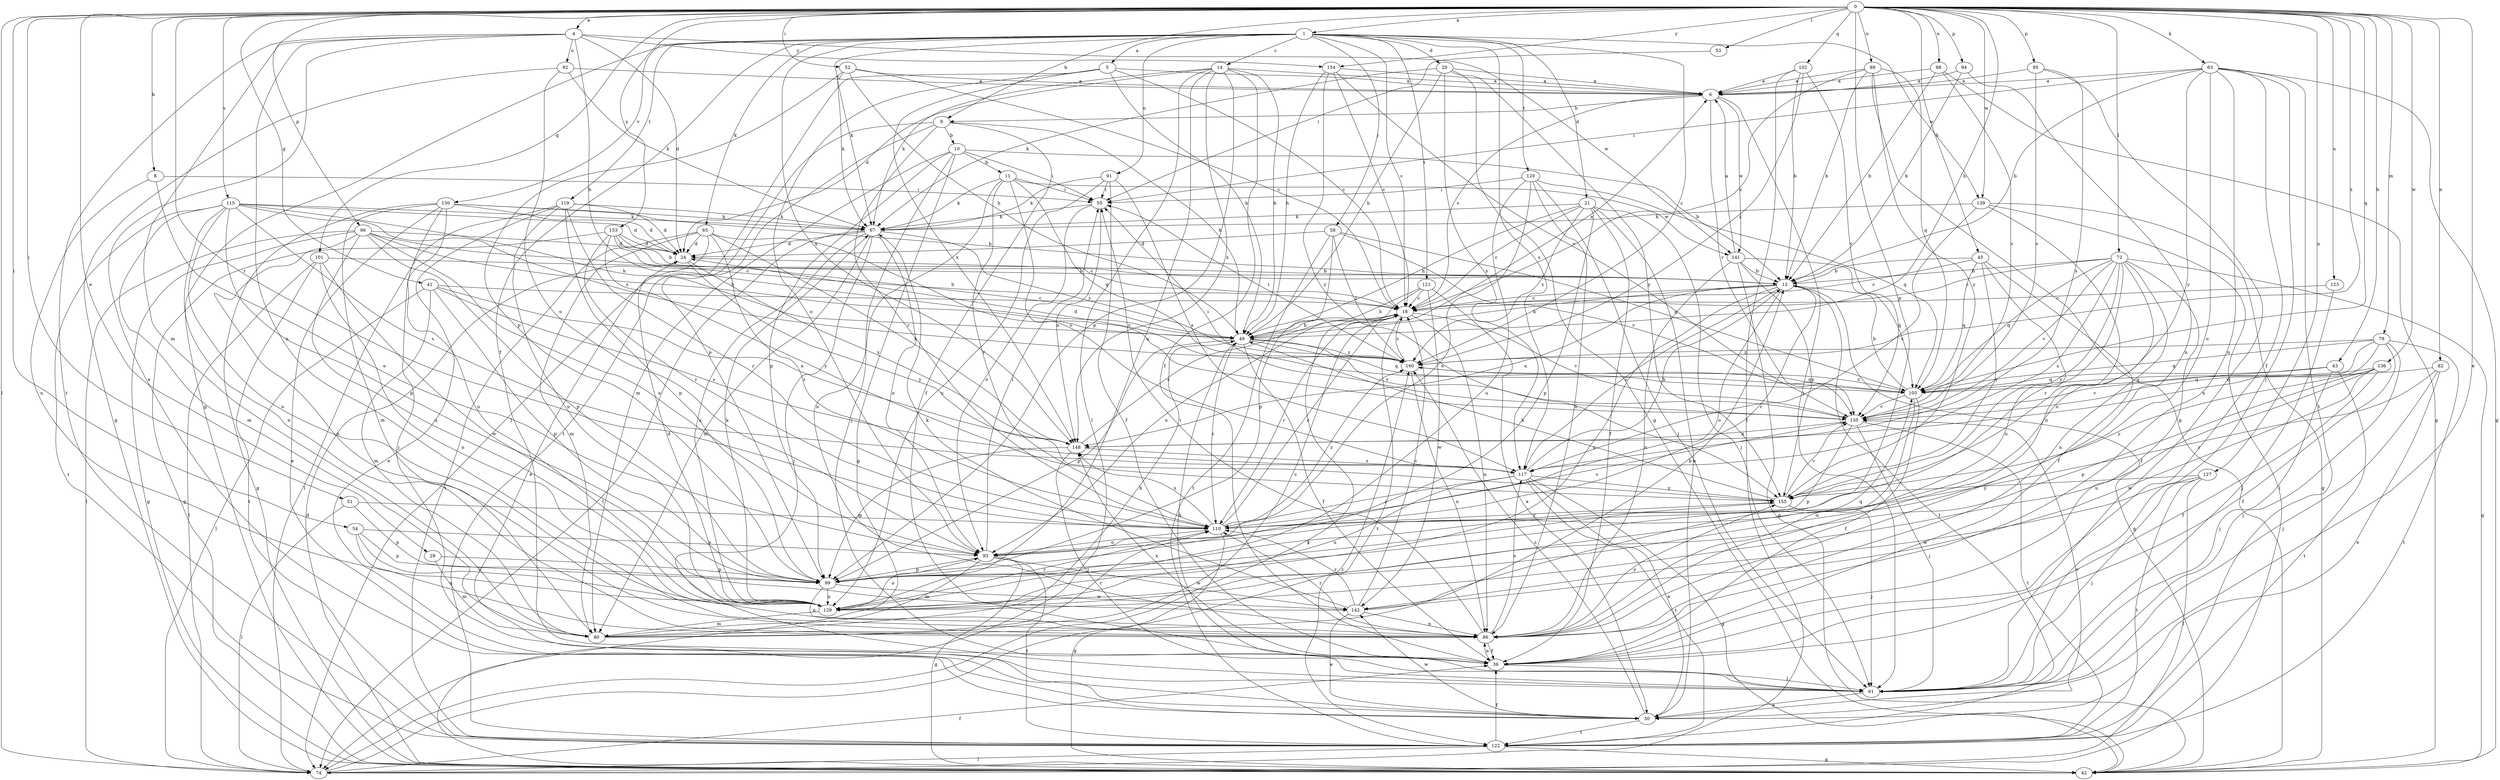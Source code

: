 strict digraph  {
0;
1;
4;
5;
6;
8;
9;
10;
11;
12;
14;
18;
20;
21;
24;
29;
30;
36;
41;
42;
43;
45;
49;
51;
52;
53;
54;
55;
58;
61;
63;
65;
67;
72;
74;
79;
80;
82;
86;
88;
89;
91;
92;
93;
94;
95;
96;
99;
101;
102;
105;
110;
115;
117;
119;
120;
121;
122;
123;
127;
129;
130;
135;
136;
139;
141;
142;
148;
153;
154;
155;
160;
0 -> 1  [label=a];
0 -> 4  [label=a];
0 -> 8  [label=b];
0 -> 9  [label=b];
0 -> 29  [label=e];
0 -> 30  [label=e];
0 -> 41  [label=g];
0 -> 43  [label=h];
0 -> 45  [label=h];
0 -> 49  [label=h];
0 -> 51  [label=i];
0 -> 52  [label=i];
0 -> 53  [label=i];
0 -> 54  [label=i];
0 -> 63  [label=k];
0 -> 72  [label=l];
0 -> 74  [label=l];
0 -> 79  [label=m];
0 -> 82  [label=n];
0 -> 88  [label=o];
0 -> 89  [label=o];
0 -> 94  [label=p];
0 -> 95  [label=p];
0 -> 96  [label=p];
0 -> 99  [label=p];
0 -> 101  [label=q];
0 -> 102  [label=q];
0 -> 105  [label=q];
0 -> 110  [label=r];
0 -> 115  [label=s];
0 -> 123  [label=u];
0 -> 127  [label=u];
0 -> 136  [label=w];
0 -> 139  [label=w];
0 -> 153  [label=y];
0 -> 154  [label=y];
0 -> 160  [label=z];
1 -> 5  [label=a];
1 -> 14  [label=c];
1 -> 18  [label=c];
1 -> 20  [label=d];
1 -> 21  [label=d];
1 -> 36  [label=f];
1 -> 42  [label=g];
1 -> 58  [label=j];
1 -> 65  [label=k];
1 -> 67  [label=k];
1 -> 91  [label=o];
1 -> 117  [label=s];
1 -> 119  [label=t];
1 -> 120  [label=t];
1 -> 121  [label=t];
1 -> 130  [label=v];
1 -> 139  [label=w];
1 -> 148  [label=x];
1 -> 160  [label=z];
4 -> 24  [label=d];
4 -> 30  [label=e];
4 -> 49  [label=h];
4 -> 80  [label=m];
4 -> 86  [label=n];
4 -> 92  [label=o];
4 -> 122  [label=t];
4 -> 141  [label=w];
4 -> 154  [label=y];
5 -> 6  [label=a];
5 -> 18  [label=c];
5 -> 49  [label=h];
5 -> 74  [label=l];
5 -> 93  [label=o];
5 -> 148  [label=x];
6 -> 9  [label=b];
6 -> 18  [label=c];
6 -> 61  [label=j];
6 -> 135  [label=v];
6 -> 141  [label=w];
8 -> 55  [label=i];
8 -> 93  [label=o];
8 -> 129  [label=u];
9 -> 10  [label=b];
9 -> 36  [label=f];
9 -> 49  [label=h];
9 -> 99  [label=p];
9 -> 110  [label=r];
9 -> 122  [label=t];
10 -> 11  [label=b];
10 -> 12  [label=b];
10 -> 42  [label=g];
10 -> 55  [label=i];
10 -> 61  [label=j];
10 -> 80  [label=m];
10 -> 99  [label=p];
11 -> 55  [label=i];
11 -> 67  [label=k];
11 -> 86  [label=n];
11 -> 105  [label=q];
11 -> 110  [label=r];
11 -> 117  [label=s];
11 -> 141  [label=w];
12 -> 18  [label=c];
12 -> 42  [label=g];
12 -> 49  [label=h];
12 -> 93  [label=o];
12 -> 110  [label=r];
12 -> 117  [label=s];
12 -> 122  [label=t];
12 -> 129  [label=u];
12 -> 148  [label=x];
14 -> 6  [label=a];
14 -> 24  [label=d];
14 -> 36  [label=f];
14 -> 49  [label=h];
14 -> 67  [label=k];
14 -> 74  [label=l];
14 -> 99  [label=p];
14 -> 129  [label=u];
14 -> 148  [label=x];
18 -> 49  [label=h];
18 -> 74  [label=l];
18 -> 86  [label=n];
18 -> 110  [label=r];
18 -> 122  [label=t];
18 -> 135  [label=v];
20 -> 6  [label=a];
20 -> 42  [label=g];
20 -> 49  [label=h];
20 -> 67  [label=k];
20 -> 117  [label=s];
20 -> 155  [label=y];
21 -> 18  [label=c];
21 -> 30  [label=e];
21 -> 36  [label=f];
21 -> 49  [label=h];
21 -> 61  [label=j];
21 -> 67  [label=k];
21 -> 99  [label=p];
21 -> 160  [label=z];
24 -> 12  [label=b];
24 -> 148  [label=x];
24 -> 155  [label=y];
29 -> 80  [label=m];
29 -> 99  [label=p];
30 -> 122  [label=t];
30 -> 135  [label=v];
30 -> 142  [label=w];
30 -> 160  [label=z];
36 -> 61  [label=j];
36 -> 86  [label=n];
36 -> 148  [label=x];
41 -> 18  [label=c];
41 -> 74  [label=l];
41 -> 80  [label=m];
41 -> 99  [label=p];
41 -> 117  [label=s];
41 -> 148  [label=x];
42 -> 24  [label=d];
43 -> 61  [label=j];
43 -> 105  [label=q];
43 -> 122  [label=t];
43 -> 135  [label=v];
45 -> 12  [label=b];
45 -> 18  [label=c];
45 -> 36  [label=f];
45 -> 105  [label=q];
45 -> 129  [label=u];
45 -> 155  [label=y];
49 -> 6  [label=a];
49 -> 36  [label=f];
49 -> 99  [label=p];
49 -> 105  [label=q];
49 -> 110  [label=r];
49 -> 135  [label=v];
49 -> 160  [label=z];
51 -> 74  [label=l];
51 -> 99  [label=p];
51 -> 110  [label=r];
52 -> 6  [label=a];
52 -> 18  [label=c];
52 -> 49  [label=h];
52 -> 67  [label=k];
52 -> 99  [label=p];
53 -> 55  [label=i];
54 -> 86  [label=n];
54 -> 93  [label=o];
54 -> 99  [label=p];
54 -> 129  [label=u];
55 -> 67  [label=k];
55 -> 93  [label=o];
55 -> 148  [label=x];
58 -> 24  [label=d];
58 -> 99  [label=p];
58 -> 105  [label=q];
58 -> 122  [label=t];
58 -> 135  [label=v];
58 -> 160  [label=z];
61 -> 30  [label=e];
61 -> 49  [label=h];
63 -> 6  [label=a];
63 -> 12  [label=b];
63 -> 36  [label=f];
63 -> 42  [label=g];
63 -> 55  [label=i];
63 -> 61  [label=j];
63 -> 86  [label=n];
63 -> 122  [label=t];
63 -> 129  [label=u];
63 -> 155  [label=y];
65 -> 24  [label=d];
65 -> 30  [label=e];
65 -> 80  [label=m];
65 -> 110  [label=r];
65 -> 122  [label=t];
65 -> 135  [label=v];
65 -> 148  [label=x];
67 -> 24  [label=d];
67 -> 61  [label=j];
67 -> 74  [label=l];
67 -> 80  [label=m];
67 -> 93  [label=o];
67 -> 129  [label=u];
67 -> 160  [label=z];
72 -> 12  [label=b];
72 -> 18  [label=c];
72 -> 36  [label=f];
72 -> 42  [label=g];
72 -> 86  [label=n];
72 -> 93  [label=o];
72 -> 105  [label=q];
72 -> 110  [label=r];
72 -> 117  [label=s];
72 -> 135  [label=v];
72 -> 155  [label=y];
74 -> 36  [label=f];
74 -> 160  [label=z];
79 -> 36  [label=f];
79 -> 61  [label=j];
79 -> 105  [label=q];
79 -> 122  [label=t];
79 -> 135  [label=v];
79 -> 148  [label=x];
79 -> 160  [label=z];
80 -> 12  [label=b];
80 -> 18  [label=c];
80 -> 49  [label=h];
80 -> 110  [label=r];
82 -> 30  [label=e];
82 -> 61  [label=j];
82 -> 105  [label=q];
82 -> 110  [label=r];
86 -> 36  [label=f];
86 -> 55  [label=i];
86 -> 110  [label=r];
86 -> 117  [label=s];
86 -> 155  [label=y];
88 -> 6  [label=a];
88 -> 12  [label=b];
88 -> 42  [label=g];
88 -> 135  [label=v];
89 -> 6  [label=a];
89 -> 12  [label=b];
89 -> 18  [label=c];
89 -> 42  [label=g];
89 -> 105  [label=q];
89 -> 155  [label=y];
91 -> 36  [label=f];
91 -> 55  [label=i];
91 -> 67  [label=k];
91 -> 117  [label=s];
91 -> 129  [label=u];
92 -> 6  [label=a];
92 -> 42  [label=g];
92 -> 67  [label=k];
92 -> 93  [label=o];
93 -> 42  [label=g];
93 -> 55  [label=i];
93 -> 80  [label=m];
93 -> 99  [label=p];
93 -> 122  [label=t];
93 -> 142  [label=w];
94 -> 6  [label=a];
94 -> 12  [label=b];
94 -> 86  [label=n];
95 -> 6  [label=a];
95 -> 61  [label=j];
95 -> 117  [label=s];
95 -> 135  [label=v];
96 -> 18  [label=c];
96 -> 24  [label=d];
96 -> 42  [label=g];
96 -> 49  [label=h];
96 -> 74  [label=l];
96 -> 86  [label=n];
96 -> 93  [label=o];
96 -> 99  [label=p];
96 -> 129  [label=u];
99 -> 86  [label=n];
99 -> 129  [label=u];
99 -> 142  [label=w];
99 -> 155  [label=y];
101 -> 12  [label=b];
101 -> 74  [label=l];
101 -> 86  [label=n];
101 -> 122  [label=t];
101 -> 142  [label=w];
102 -> 6  [label=a];
102 -> 12  [label=b];
102 -> 74  [label=l];
102 -> 135  [label=v];
102 -> 160  [label=z];
105 -> 12  [label=b];
105 -> 36  [label=f];
105 -> 86  [label=n];
105 -> 135  [label=v];
105 -> 160  [label=z];
110 -> 18  [label=c];
110 -> 42  [label=g];
110 -> 93  [label=o];
110 -> 135  [label=v];
110 -> 148  [label=x];
110 -> 160  [label=z];
115 -> 24  [label=d];
115 -> 49  [label=h];
115 -> 67  [label=k];
115 -> 80  [label=m];
115 -> 86  [label=n];
115 -> 99  [label=p];
115 -> 117  [label=s];
115 -> 122  [label=t];
115 -> 129  [label=u];
115 -> 160  [label=z];
117 -> 12  [label=b];
117 -> 30  [label=e];
117 -> 42  [label=g];
117 -> 110  [label=r];
117 -> 122  [label=t];
117 -> 129  [label=u];
117 -> 155  [label=y];
119 -> 24  [label=d];
119 -> 30  [label=e];
119 -> 67  [label=k];
119 -> 74  [label=l];
119 -> 99  [label=p];
119 -> 110  [label=r];
119 -> 129  [label=u];
120 -> 55  [label=i];
120 -> 61  [label=j];
120 -> 86  [label=n];
120 -> 93  [label=o];
120 -> 105  [label=q];
120 -> 129  [label=u];
121 -> 18  [label=c];
121 -> 30  [label=e];
121 -> 49  [label=h];
121 -> 93  [label=o];
121 -> 142  [label=w];
122 -> 36  [label=f];
122 -> 42  [label=g];
122 -> 74  [label=l];
123 -> 18  [label=c];
123 -> 61  [label=j];
127 -> 61  [label=j];
127 -> 74  [label=l];
127 -> 122  [label=t];
127 -> 142  [label=w];
127 -> 155  [label=y];
129 -> 24  [label=d];
129 -> 67  [label=k];
129 -> 80  [label=m];
129 -> 93  [label=o];
129 -> 110  [label=r];
130 -> 12  [label=b];
130 -> 24  [label=d];
130 -> 30  [label=e];
130 -> 42  [label=g];
130 -> 61  [label=j];
130 -> 67  [label=k];
130 -> 80  [label=m];
130 -> 129  [label=u];
135 -> 55  [label=i];
135 -> 61  [label=j];
135 -> 99  [label=p];
135 -> 122  [label=t];
135 -> 148  [label=x];
136 -> 36  [label=f];
136 -> 99  [label=p];
136 -> 105  [label=q];
136 -> 129  [label=u];
136 -> 142  [label=w];
136 -> 155  [label=y];
139 -> 42  [label=g];
139 -> 67  [label=k];
139 -> 74  [label=l];
139 -> 86  [label=n];
139 -> 117  [label=s];
141 -> 6  [label=a];
141 -> 12  [label=b];
141 -> 42  [label=g];
141 -> 86  [label=n];
141 -> 105  [label=q];
141 -> 155  [label=y];
142 -> 18  [label=c];
142 -> 30  [label=e];
142 -> 67  [label=k];
142 -> 86  [label=n];
142 -> 105  [label=q];
142 -> 110  [label=r];
148 -> 18  [label=c];
148 -> 61  [label=j];
148 -> 99  [label=p];
148 -> 117  [label=s];
153 -> 12  [label=b];
153 -> 18  [label=c];
153 -> 24  [label=d];
153 -> 42  [label=g];
153 -> 49  [label=h];
153 -> 110  [label=r];
153 -> 155  [label=y];
154 -> 6  [label=a];
154 -> 18  [label=c];
154 -> 49  [label=h];
154 -> 135  [label=v];
154 -> 155  [label=y];
155 -> 49  [label=h];
155 -> 61  [label=j];
155 -> 110  [label=r];
155 -> 135  [label=v];
160 -> 18  [label=c];
160 -> 24  [label=d];
160 -> 55  [label=i];
160 -> 86  [label=n];
160 -> 105  [label=q];
}
